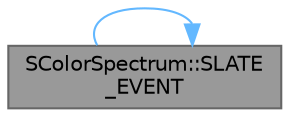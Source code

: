 digraph "SColorSpectrum::SLATE_EVENT"
{
 // INTERACTIVE_SVG=YES
 // LATEX_PDF_SIZE
  bgcolor="transparent";
  edge [fontname=Helvetica,fontsize=10,labelfontname=Helvetica,labelfontsize=10];
  node [fontname=Helvetica,fontsize=10,shape=box,height=0.2,width=0.4];
  rankdir="RL";
  Node1 [id="Node000001",label="SColorSpectrum::SLATE\l_EVENT",height=0.2,width=0.4,color="gray40", fillcolor="grey60", style="filled", fontcolor="black",tooltip="Invoked when the mouse is released and a capture ends."];
  Node1 -> Node1 [id="edge1_Node000001_Node000001",dir="back",color="steelblue1",style="solid",tooltip=" "];
}
